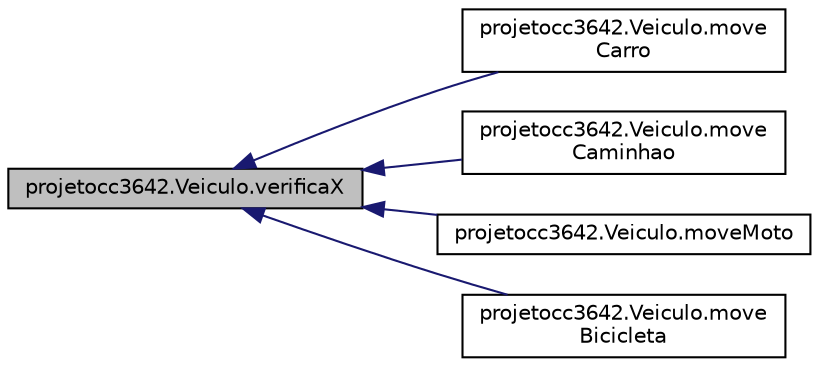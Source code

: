 digraph "projetocc3642.Veiculo.verificaX"
{
  edge [fontname="Helvetica",fontsize="10",labelfontname="Helvetica",labelfontsize="10"];
  node [fontname="Helvetica",fontsize="10",shape=record];
  rankdir="LR";
  Node81 [label="projetocc3642.Veiculo.verificaX",height=0.2,width=0.4,color="black", fillcolor="grey75", style="filled", fontcolor="black"];
  Node81 -> Node82 [dir="back",color="midnightblue",fontsize="10",style="solid",fontname="Helvetica"];
  Node82 [label="projetocc3642.Veiculo.move\lCarro",height=0.2,width=0.4,color="black", fillcolor="white", style="filled",URL="$classprojetocc3642_1_1_veiculo.html#acf6147f56489aac694024cfd001f2b63",tooltip="Função que movimenta o carro, recebendo um objeto da classe carro como parâmetro. ..."];
  Node81 -> Node83 [dir="back",color="midnightblue",fontsize="10",style="solid",fontname="Helvetica"];
  Node83 [label="projetocc3642.Veiculo.move\lCaminhao",height=0.2,width=0.4,color="black", fillcolor="white", style="filled",URL="$classprojetocc3642_1_1_veiculo.html#a85b1534b28cecd7a9e0f1ee0f14c974a",tooltip="Função que movimenta o caminhão, recebendo um objeto da classe caminhão como parâmetro. "];
  Node81 -> Node84 [dir="back",color="midnightblue",fontsize="10",style="solid",fontname="Helvetica"];
  Node84 [label="projetocc3642.Veiculo.moveMoto",height=0.2,width=0.4,color="black", fillcolor="white", style="filled",URL="$classprojetocc3642_1_1_veiculo.html#a93ffe5019f130c6750dcde073687b9b8",tooltip="Função que movimenta a motoca, recebendo um objeto da classe motoca como parâmetro. "];
  Node81 -> Node85 [dir="back",color="midnightblue",fontsize="10",style="solid",fontname="Helvetica"];
  Node85 [label="projetocc3642.Veiculo.move\lBicicleta",height=0.2,width=0.4,color="black", fillcolor="white", style="filled",URL="$classprojetocc3642_1_1_veiculo.html#ab97097adda5bd18a0bac944035629c5f"];
}
